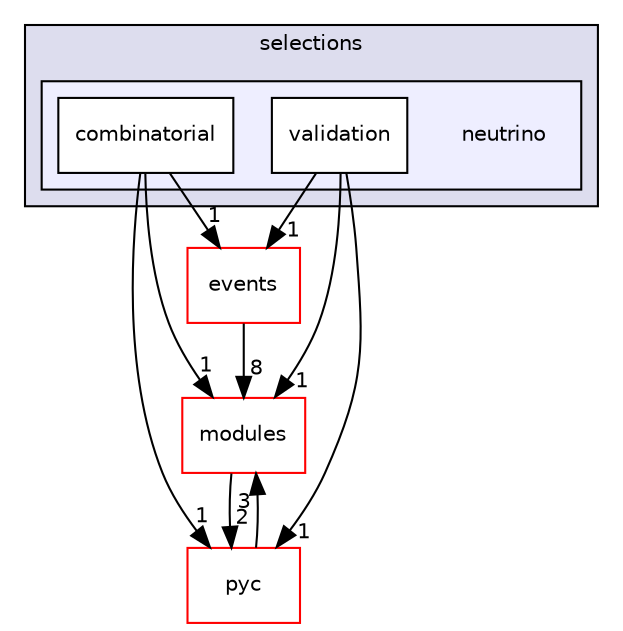 digraph "neutrino" {
  compound=true
  node [ fontsize="10", fontname="Helvetica"];
  edge [ labelfontsize="10", labelfontname="Helvetica"];
  subgraph clusterdir_c11f412861641db89942a5b56163180e {
    graph [ bgcolor="#ddddee", pencolor="black", label="selections" fontname="Helvetica", fontsize="10", URL="dir_c11f412861641db89942a5b56163180e.html"]
  subgraph clusterdir_5b4b48d2912f43aadba834a37d3ff1ea {
    graph [ bgcolor="#eeeeff", pencolor="black", label="" URL="dir_5b4b48d2912f43aadba834a37d3ff1ea.html"];
    dir_5b4b48d2912f43aadba834a37d3ff1ea [shape=plaintext label="neutrino"];
    dir_174fd1e58782c32851c07e06082ab340 [shape=box label="combinatorial" color="black" fillcolor="white" style="filled" URL="dir_174fd1e58782c32851c07e06082ab340.html"];
    dir_ae8ab08e51e60d4efeeab56423ac5ac6 [shape=box label="validation" color="black" fillcolor="white" style="filled" URL="dir_ae8ab08e51e60d4efeeab56423ac5ac6.html"];
  }
  }
  dir_8c49963344259a26845032e86c0550c4 [shape=box label="events" fillcolor="white" style="filled" color="red" URL="dir_8c49963344259a26845032e86c0550c4.html"];
  dir_ec4844e93998863f4e611fcf0d12b86b [shape=box label="pyc" fillcolor="white" style="filled" color="red" URL="dir_ec4844e93998863f4e611fcf0d12b86b.html"];
  dir_ee3c23494b4011e6a628e4900ef262df [shape=box label="modules" fillcolor="white" style="filled" color="red" URL="dir_ee3c23494b4011e6a628e4900ef262df.html"];
  dir_ae8ab08e51e60d4efeeab56423ac5ac6->dir_8c49963344259a26845032e86c0550c4 [headlabel="1", labeldistance=1.5 headhref="dir_000219_000019.html"];
  dir_ae8ab08e51e60d4efeeab56423ac5ac6->dir_ec4844e93998863f4e611fcf0d12b86b [headlabel="1", labeldistance=1.5 headhref="dir_000219_000084.html"];
  dir_ae8ab08e51e60d4efeeab56423ac5ac6->dir_ee3c23494b4011e6a628e4900ef262df [headlabel="1", labeldistance=1.5 headhref="dir_000219_000074.html"];
  dir_8c49963344259a26845032e86c0550c4->dir_ee3c23494b4011e6a628e4900ef262df [headlabel="8", labeldistance=1.5 headhref="dir_000019_000074.html"];
  dir_ec4844e93998863f4e611fcf0d12b86b->dir_ee3c23494b4011e6a628e4900ef262df [headlabel="3", labeldistance=1.5 headhref="dir_000084_000074.html"];
  dir_174fd1e58782c32851c07e06082ab340->dir_8c49963344259a26845032e86c0550c4 [headlabel="1", labeldistance=1.5 headhref="dir_000048_000019.html"];
  dir_174fd1e58782c32851c07e06082ab340->dir_ec4844e93998863f4e611fcf0d12b86b [headlabel="1", labeldistance=1.5 headhref="dir_000048_000084.html"];
  dir_174fd1e58782c32851c07e06082ab340->dir_ee3c23494b4011e6a628e4900ef262df [headlabel="1", labeldistance=1.5 headhref="dir_000048_000074.html"];
  dir_ee3c23494b4011e6a628e4900ef262df->dir_ec4844e93998863f4e611fcf0d12b86b [headlabel="2", labeldistance=1.5 headhref="dir_000074_000084.html"];
}

